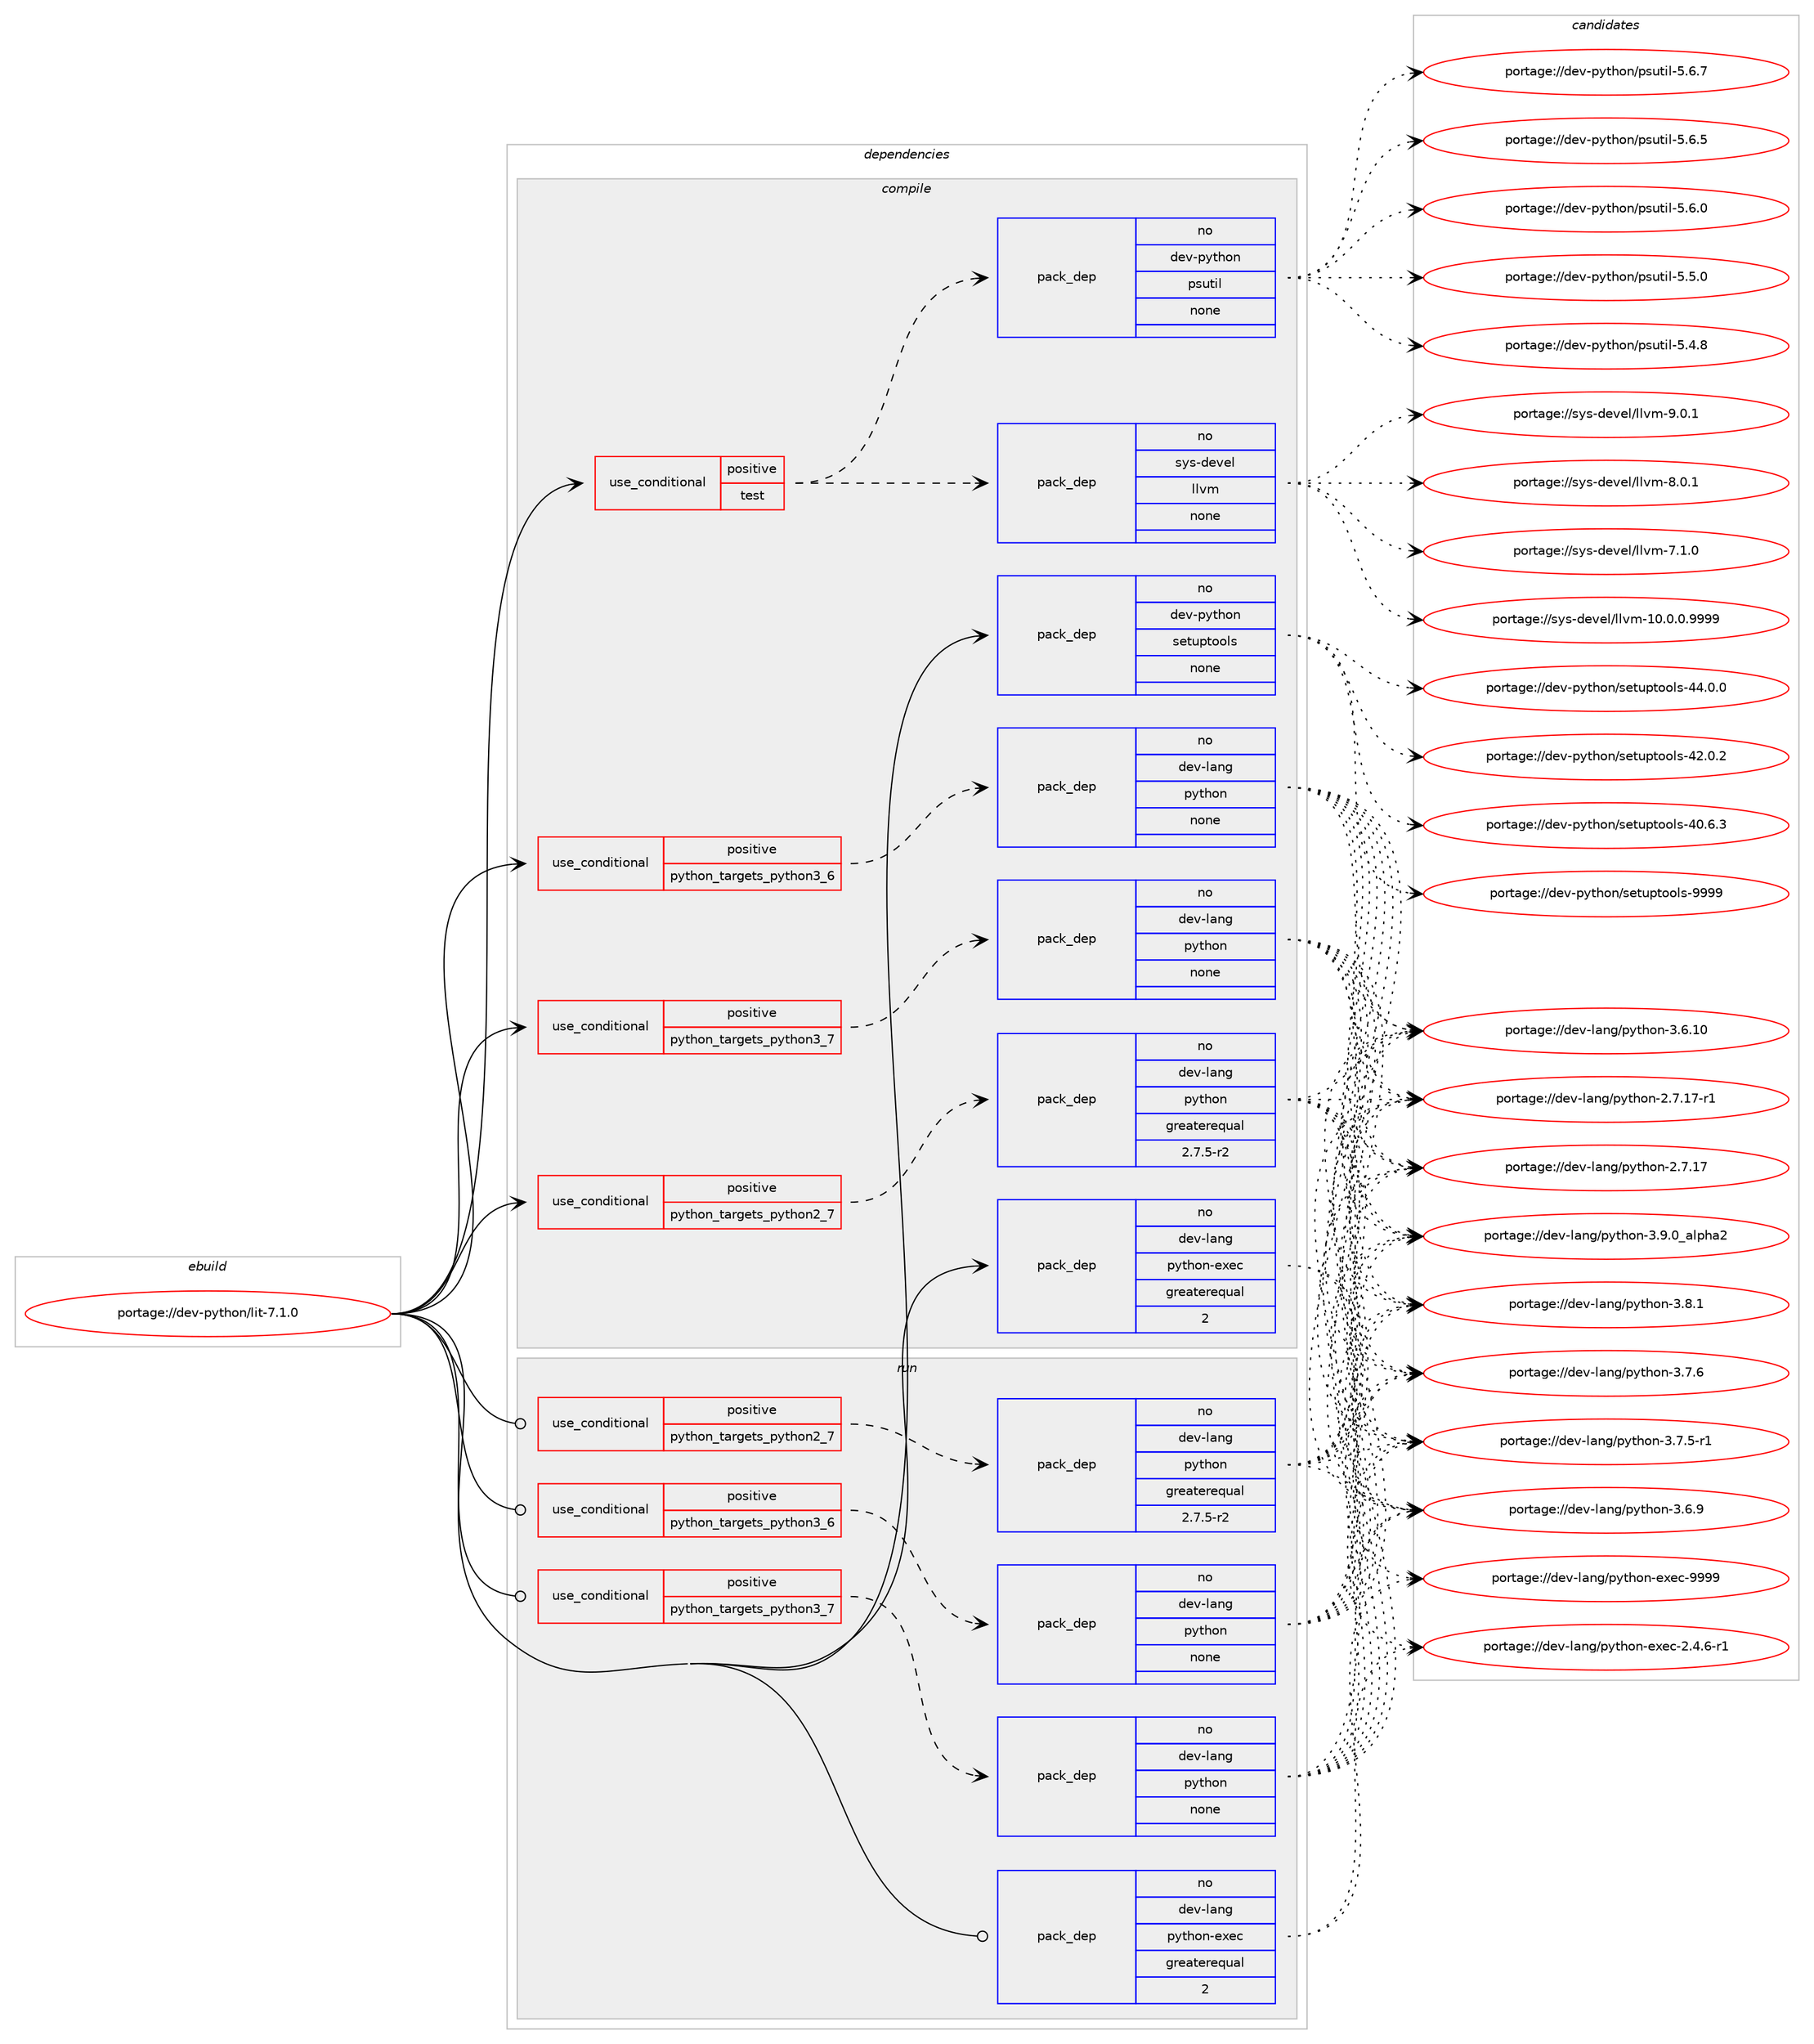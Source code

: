 digraph prolog {

# *************
# Graph options
# *************

newrank=true;
concentrate=true;
compound=true;
graph [rankdir=LR,fontname=Helvetica,fontsize=10,ranksep=1.5];#, ranksep=2.5, nodesep=0.2];
edge  [arrowhead=vee];
node  [fontname=Helvetica,fontsize=10];

# **********
# The ebuild
# **********

subgraph cluster_leftcol {
color=gray;
rank=same;
label=<<i>ebuild</i>>;
id [label="portage://dev-python/lit-7.1.0", color=red, width=4, href="../dev-python/lit-7.1.0.svg"];
}

# ****************
# The dependencies
# ****************

subgraph cluster_midcol {
color=gray;
label=<<i>dependencies</i>>;
subgraph cluster_compile {
fillcolor="#eeeeee";
style=filled;
label=<<i>compile</i>>;
subgraph cond113425 {
dependency452085 [label=<<TABLE BORDER="0" CELLBORDER="1" CELLSPACING="0" CELLPADDING="4"><TR><TD ROWSPAN="3" CELLPADDING="10">use_conditional</TD></TR><TR><TD>positive</TD></TR><TR><TD>python_targets_python2_7</TD></TR></TABLE>>, shape=none, color=red];
subgraph pack333680 {
dependency452086 [label=<<TABLE BORDER="0" CELLBORDER="1" CELLSPACING="0" CELLPADDING="4" WIDTH="220"><TR><TD ROWSPAN="6" CELLPADDING="30">pack_dep</TD></TR><TR><TD WIDTH="110">no</TD></TR><TR><TD>dev-lang</TD></TR><TR><TD>python</TD></TR><TR><TD>greaterequal</TD></TR><TR><TD>2.7.5-r2</TD></TR></TABLE>>, shape=none, color=blue];
}
dependency452085:e -> dependency452086:w [weight=20,style="dashed",arrowhead="vee"];
}
id:e -> dependency452085:w [weight=20,style="solid",arrowhead="vee"];
subgraph cond113426 {
dependency452087 [label=<<TABLE BORDER="0" CELLBORDER="1" CELLSPACING="0" CELLPADDING="4"><TR><TD ROWSPAN="3" CELLPADDING="10">use_conditional</TD></TR><TR><TD>positive</TD></TR><TR><TD>python_targets_python3_6</TD></TR></TABLE>>, shape=none, color=red];
subgraph pack333681 {
dependency452088 [label=<<TABLE BORDER="0" CELLBORDER="1" CELLSPACING="0" CELLPADDING="4" WIDTH="220"><TR><TD ROWSPAN="6" CELLPADDING="30">pack_dep</TD></TR><TR><TD WIDTH="110">no</TD></TR><TR><TD>dev-lang</TD></TR><TR><TD>python</TD></TR><TR><TD>none</TD></TR><TR><TD></TD></TR></TABLE>>, shape=none, color=blue];
}
dependency452087:e -> dependency452088:w [weight=20,style="dashed",arrowhead="vee"];
}
id:e -> dependency452087:w [weight=20,style="solid",arrowhead="vee"];
subgraph cond113427 {
dependency452089 [label=<<TABLE BORDER="0" CELLBORDER="1" CELLSPACING="0" CELLPADDING="4"><TR><TD ROWSPAN="3" CELLPADDING="10">use_conditional</TD></TR><TR><TD>positive</TD></TR><TR><TD>python_targets_python3_7</TD></TR></TABLE>>, shape=none, color=red];
subgraph pack333682 {
dependency452090 [label=<<TABLE BORDER="0" CELLBORDER="1" CELLSPACING="0" CELLPADDING="4" WIDTH="220"><TR><TD ROWSPAN="6" CELLPADDING="30">pack_dep</TD></TR><TR><TD WIDTH="110">no</TD></TR><TR><TD>dev-lang</TD></TR><TR><TD>python</TD></TR><TR><TD>none</TD></TR><TR><TD></TD></TR></TABLE>>, shape=none, color=blue];
}
dependency452089:e -> dependency452090:w [weight=20,style="dashed",arrowhead="vee"];
}
id:e -> dependency452089:w [weight=20,style="solid",arrowhead="vee"];
subgraph cond113428 {
dependency452091 [label=<<TABLE BORDER="0" CELLBORDER="1" CELLSPACING="0" CELLPADDING="4"><TR><TD ROWSPAN="3" CELLPADDING="10">use_conditional</TD></TR><TR><TD>positive</TD></TR><TR><TD>test</TD></TR></TABLE>>, shape=none, color=red];
subgraph pack333683 {
dependency452092 [label=<<TABLE BORDER="0" CELLBORDER="1" CELLSPACING="0" CELLPADDING="4" WIDTH="220"><TR><TD ROWSPAN="6" CELLPADDING="30">pack_dep</TD></TR><TR><TD WIDTH="110">no</TD></TR><TR><TD>dev-python</TD></TR><TR><TD>psutil</TD></TR><TR><TD>none</TD></TR><TR><TD></TD></TR></TABLE>>, shape=none, color=blue];
}
dependency452091:e -> dependency452092:w [weight=20,style="dashed",arrowhead="vee"];
subgraph pack333684 {
dependency452093 [label=<<TABLE BORDER="0" CELLBORDER="1" CELLSPACING="0" CELLPADDING="4" WIDTH="220"><TR><TD ROWSPAN="6" CELLPADDING="30">pack_dep</TD></TR><TR><TD WIDTH="110">no</TD></TR><TR><TD>sys-devel</TD></TR><TR><TD>llvm</TD></TR><TR><TD>none</TD></TR><TR><TD></TD></TR></TABLE>>, shape=none, color=blue];
}
dependency452091:e -> dependency452093:w [weight=20,style="dashed",arrowhead="vee"];
}
id:e -> dependency452091:w [weight=20,style="solid",arrowhead="vee"];
subgraph pack333685 {
dependency452094 [label=<<TABLE BORDER="0" CELLBORDER="1" CELLSPACING="0" CELLPADDING="4" WIDTH="220"><TR><TD ROWSPAN="6" CELLPADDING="30">pack_dep</TD></TR><TR><TD WIDTH="110">no</TD></TR><TR><TD>dev-lang</TD></TR><TR><TD>python-exec</TD></TR><TR><TD>greaterequal</TD></TR><TR><TD>2</TD></TR></TABLE>>, shape=none, color=blue];
}
id:e -> dependency452094:w [weight=20,style="solid",arrowhead="vee"];
subgraph pack333686 {
dependency452095 [label=<<TABLE BORDER="0" CELLBORDER="1" CELLSPACING="0" CELLPADDING="4" WIDTH="220"><TR><TD ROWSPAN="6" CELLPADDING="30">pack_dep</TD></TR><TR><TD WIDTH="110">no</TD></TR><TR><TD>dev-python</TD></TR><TR><TD>setuptools</TD></TR><TR><TD>none</TD></TR><TR><TD></TD></TR></TABLE>>, shape=none, color=blue];
}
id:e -> dependency452095:w [weight=20,style="solid",arrowhead="vee"];
}
subgraph cluster_compileandrun {
fillcolor="#eeeeee";
style=filled;
label=<<i>compile and run</i>>;
}
subgraph cluster_run {
fillcolor="#eeeeee";
style=filled;
label=<<i>run</i>>;
subgraph cond113429 {
dependency452096 [label=<<TABLE BORDER="0" CELLBORDER="1" CELLSPACING="0" CELLPADDING="4"><TR><TD ROWSPAN="3" CELLPADDING="10">use_conditional</TD></TR><TR><TD>positive</TD></TR><TR><TD>python_targets_python2_7</TD></TR></TABLE>>, shape=none, color=red];
subgraph pack333687 {
dependency452097 [label=<<TABLE BORDER="0" CELLBORDER="1" CELLSPACING="0" CELLPADDING="4" WIDTH="220"><TR><TD ROWSPAN="6" CELLPADDING="30">pack_dep</TD></TR><TR><TD WIDTH="110">no</TD></TR><TR><TD>dev-lang</TD></TR><TR><TD>python</TD></TR><TR><TD>greaterequal</TD></TR><TR><TD>2.7.5-r2</TD></TR></TABLE>>, shape=none, color=blue];
}
dependency452096:e -> dependency452097:w [weight=20,style="dashed",arrowhead="vee"];
}
id:e -> dependency452096:w [weight=20,style="solid",arrowhead="odot"];
subgraph cond113430 {
dependency452098 [label=<<TABLE BORDER="0" CELLBORDER="1" CELLSPACING="0" CELLPADDING="4"><TR><TD ROWSPAN="3" CELLPADDING="10">use_conditional</TD></TR><TR><TD>positive</TD></TR><TR><TD>python_targets_python3_6</TD></TR></TABLE>>, shape=none, color=red];
subgraph pack333688 {
dependency452099 [label=<<TABLE BORDER="0" CELLBORDER="1" CELLSPACING="0" CELLPADDING="4" WIDTH="220"><TR><TD ROWSPAN="6" CELLPADDING="30">pack_dep</TD></TR><TR><TD WIDTH="110">no</TD></TR><TR><TD>dev-lang</TD></TR><TR><TD>python</TD></TR><TR><TD>none</TD></TR><TR><TD></TD></TR></TABLE>>, shape=none, color=blue];
}
dependency452098:e -> dependency452099:w [weight=20,style="dashed",arrowhead="vee"];
}
id:e -> dependency452098:w [weight=20,style="solid",arrowhead="odot"];
subgraph cond113431 {
dependency452100 [label=<<TABLE BORDER="0" CELLBORDER="1" CELLSPACING="0" CELLPADDING="4"><TR><TD ROWSPAN="3" CELLPADDING="10">use_conditional</TD></TR><TR><TD>positive</TD></TR><TR><TD>python_targets_python3_7</TD></TR></TABLE>>, shape=none, color=red];
subgraph pack333689 {
dependency452101 [label=<<TABLE BORDER="0" CELLBORDER="1" CELLSPACING="0" CELLPADDING="4" WIDTH="220"><TR><TD ROWSPAN="6" CELLPADDING="30">pack_dep</TD></TR><TR><TD WIDTH="110">no</TD></TR><TR><TD>dev-lang</TD></TR><TR><TD>python</TD></TR><TR><TD>none</TD></TR><TR><TD></TD></TR></TABLE>>, shape=none, color=blue];
}
dependency452100:e -> dependency452101:w [weight=20,style="dashed",arrowhead="vee"];
}
id:e -> dependency452100:w [weight=20,style="solid",arrowhead="odot"];
subgraph pack333690 {
dependency452102 [label=<<TABLE BORDER="0" CELLBORDER="1" CELLSPACING="0" CELLPADDING="4" WIDTH="220"><TR><TD ROWSPAN="6" CELLPADDING="30">pack_dep</TD></TR><TR><TD WIDTH="110">no</TD></TR><TR><TD>dev-lang</TD></TR><TR><TD>python-exec</TD></TR><TR><TD>greaterequal</TD></TR><TR><TD>2</TD></TR></TABLE>>, shape=none, color=blue];
}
id:e -> dependency452102:w [weight=20,style="solid",arrowhead="odot"];
}
}

# **************
# The candidates
# **************

subgraph cluster_choices {
rank=same;
color=gray;
label=<<i>candidates</i>>;

subgraph choice333680 {
color=black;
nodesep=1;
choice10010111845108971101034711212111610411111045514657464895971081121049750 [label="portage://dev-lang/python-3.9.0_alpha2", color=red, width=4,href="../dev-lang/python-3.9.0_alpha2.svg"];
choice100101118451089711010347112121116104111110455146564649 [label="portage://dev-lang/python-3.8.1", color=red, width=4,href="../dev-lang/python-3.8.1.svg"];
choice100101118451089711010347112121116104111110455146554654 [label="portage://dev-lang/python-3.7.6", color=red, width=4,href="../dev-lang/python-3.7.6.svg"];
choice1001011184510897110103471121211161041111104551465546534511449 [label="portage://dev-lang/python-3.7.5-r1", color=red, width=4,href="../dev-lang/python-3.7.5-r1.svg"];
choice100101118451089711010347112121116104111110455146544657 [label="portage://dev-lang/python-3.6.9", color=red, width=4,href="../dev-lang/python-3.6.9.svg"];
choice10010111845108971101034711212111610411111045514654464948 [label="portage://dev-lang/python-3.6.10", color=red, width=4,href="../dev-lang/python-3.6.10.svg"];
choice100101118451089711010347112121116104111110455046554649554511449 [label="portage://dev-lang/python-2.7.17-r1", color=red, width=4,href="../dev-lang/python-2.7.17-r1.svg"];
choice10010111845108971101034711212111610411111045504655464955 [label="portage://dev-lang/python-2.7.17", color=red, width=4,href="../dev-lang/python-2.7.17.svg"];
dependency452086:e -> choice10010111845108971101034711212111610411111045514657464895971081121049750:w [style=dotted,weight="100"];
dependency452086:e -> choice100101118451089711010347112121116104111110455146564649:w [style=dotted,weight="100"];
dependency452086:e -> choice100101118451089711010347112121116104111110455146554654:w [style=dotted,weight="100"];
dependency452086:e -> choice1001011184510897110103471121211161041111104551465546534511449:w [style=dotted,weight="100"];
dependency452086:e -> choice100101118451089711010347112121116104111110455146544657:w [style=dotted,weight="100"];
dependency452086:e -> choice10010111845108971101034711212111610411111045514654464948:w [style=dotted,weight="100"];
dependency452086:e -> choice100101118451089711010347112121116104111110455046554649554511449:w [style=dotted,weight="100"];
dependency452086:e -> choice10010111845108971101034711212111610411111045504655464955:w [style=dotted,weight="100"];
}
subgraph choice333681 {
color=black;
nodesep=1;
choice10010111845108971101034711212111610411111045514657464895971081121049750 [label="portage://dev-lang/python-3.9.0_alpha2", color=red, width=4,href="../dev-lang/python-3.9.0_alpha2.svg"];
choice100101118451089711010347112121116104111110455146564649 [label="portage://dev-lang/python-3.8.1", color=red, width=4,href="../dev-lang/python-3.8.1.svg"];
choice100101118451089711010347112121116104111110455146554654 [label="portage://dev-lang/python-3.7.6", color=red, width=4,href="../dev-lang/python-3.7.6.svg"];
choice1001011184510897110103471121211161041111104551465546534511449 [label="portage://dev-lang/python-3.7.5-r1", color=red, width=4,href="../dev-lang/python-3.7.5-r1.svg"];
choice100101118451089711010347112121116104111110455146544657 [label="portage://dev-lang/python-3.6.9", color=red, width=4,href="../dev-lang/python-3.6.9.svg"];
choice10010111845108971101034711212111610411111045514654464948 [label="portage://dev-lang/python-3.6.10", color=red, width=4,href="../dev-lang/python-3.6.10.svg"];
choice100101118451089711010347112121116104111110455046554649554511449 [label="portage://dev-lang/python-2.7.17-r1", color=red, width=4,href="../dev-lang/python-2.7.17-r1.svg"];
choice10010111845108971101034711212111610411111045504655464955 [label="portage://dev-lang/python-2.7.17", color=red, width=4,href="../dev-lang/python-2.7.17.svg"];
dependency452088:e -> choice10010111845108971101034711212111610411111045514657464895971081121049750:w [style=dotted,weight="100"];
dependency452088:e -> choice100101118451089711010347112121116104111110455146564649:w [style=dotted,weight="100"];
dependency452088:e -> choice100101118451089711010347112121116104111110455146554654:w [style=dotted,weight="100"];
dependency452088:e -> choice1001011184510897110103471121211161041111104551465546534511449:w [style=dotted,weight="100"];
dependency452088:e -> choice100101118451089711010347112121116104111110455146544657:w [style=dotted,weight="100"];
dependency452088:e -> choice10010111845108971101034711212111610411111045514654464948:w [style=dotted,weight="100"];
dependency452088:e -> choice100101118451089711010347112121116104111110455046554649554511449:w [style=dotted,weight="100"];
dependency452088:e -> choice10010111845108971101034711212111610411111045504655464955:w [style=dotted,weight="100"];
}
subgraph choice333682 {
color=black;
nodesep=1;
choice10010111845108971101034711212111610411111045514657464895971081121049750 [label="portage://dev-lang/python-3.9.0_alpha2", color=red, width=4,href="../dev-lang/python-3.9.0_alpha2.svg"];
choice100101118451089711010347112121116104111110455146564649 [label="portage://dev-lang/python-3.8.1", color=red, width=4,href="../dev-lang/python-3.8.1.svg"];
choice100101118451089711010347112121116104111110455146554654 [label="portage://dev-lang/python-3.7.6", color=red, width=4,href="../dev-lang/python-3.7.6.svg"];
choice1001011184510897110103471121211161041111104551465546534511449 [label="portage://dev-lang/python-3.7.5-r1", color=red, width=4,href="../dev-lang/python-3.7.5-r1.svg"];
choice100101118451089711010347112121116104111110455146544657 [label="portage://dev-lang/python-3.6.9", color=red, width=4,href="../dev-lang/python-3.6.9.svg"];
choice10010111845108971101034711212111610411111045514654464948 [label="portage://dev-lang/python-3.6.10", color=red, width=4,href="../dev-lang/python-3.6.10.svg"];
choice100101118451089711010347112121116104111110455046554649554511449 [label="portage://dev-lang/python-2.7.17-r1", color=red, width=4,href="../dev-lang/python-2.7.17-r1.svg"];
choice10010111845108971101034711212111610411111045504655464955 [label="portage://dev-lang/python-2.7.17", color=red, width=4,href="../dev-lang/python-2.7.17.svg"];
dependency452090:e -> choice10010111845108971101034711212111610411111045514657464895971081121049750:w [style=dotted,weight="100"];
dependency452090:e -> choice100101118451089711010347112121116104111110455146564649:w [style=dotted,weight="100"];
dependency452090:e -> choice100101118451089711010347112121116104111110455146554654:w [style=dotted,weight="100"];
dependency452090:e -> choice1001011184510897110103471121211161041111104551465546534511449:w [style=dotted,weight="100"];
dependency452090:e -> choice100101118451089711010347112121116104111110455146544657:w [style=dotted,weight="100"];
dependency452090:e -> choice10010111845108971101034711212111610411111045514654464948:w [style=dotted,weight="100"];
dependency452090:e -> choice100101118451089711010347112121116104111110455046554649554511449:w [style=dotted,weight="100"];
dependency452090:e -> choice10010111845108971101034711212111610411111045504655464955:w [style=dotted,weight="100"];
}
subgraph choice333683 {
color=black;
nodesep=1;
choice1001011184511212111610411111047112115117116105108455346544655 [label="portage://dev-python/psutil-5.6.7", color=red, width=4,href="../dev-python/psutil-5.6.7.svg"];
choice1001011184511212111610411111047112115117116105108455346544653 [label="portage://dev-python/psutil-5.6.5", color=red, width=4,href="../dev-python/psutil-5.6.5.svg"];
choice1001011184511212111610411111047112115117116105108455346544648 [label="portage://dev-python/psutil-5.6.0", color=red, width=4,href="../dev-python/psutil-5.6.0.svg"];
choice1001011184511212111610411111047112115117116105108455346534648 [label="portage://dev-python/psutil-5.5.0", color=red, width=4,href="../dev-python/psutil-5.5.0.svg"];
choice1001011184511212111610411111047112115117116105108455346524656 [label="portage://dev-python/psutil-5.4.8", color=red, width=4,href="../dev-python/psutil-5.4.8.svg"];
dependency452092:e -> choice1001011184511212111610411111047112115117116105108455346544655:w [style=dotted,weight="100"];
dependency452092:e -> choice1001011184511212111610411111047112115117116105108455346544653:w [style=dotted,weight="100"];
dependency452092:e -> choice1001011184511212111610411111047112115117116105108455346544648:w [style=dotted,weight="100"];
dependency452092:e -> choice1001011184511212111610411111047112115117116105108455346534648:w [style=dotted,weight="100"];
dependency452092:e -> choice1001011184511212111610411111047112115117116105108455346524656:w [style=dotted,weight="100"];
}
subgraph choice333684 {
color=black;
nodesep=1;
choice1151211154510010111810110847108108118109455746484649 [label="portage://sys-devel/llvm-9.0.1", color=red, width=4,href="../sys-devel/llvm-9.0.1.svg"];
choice1151211154510010111810110847108108118109455646484649 [label="portage://sys-devel/llvm-8.0.1", color=red, width=4,href="../sys-devel/llvm-8.0.1.svg"];
choice1151211154510010111810110847108108118109455546494648 [label="portage://sys-devel/llvm-7.1.0", color=red, width=4,href="../sys-devel/llvm-7.1.0.svg"];
choice1151211154510010111810110847108108118109454948464846484657575757 [label="portage://sys-devel/llvm-10.0.0.9999", color=red, width=4,href="../sys-devel/llvm-10.0.0.9999.svg"];
dependency452093:e -> choice1151211154510010111810110847108108118109455746484649:w [style=dotted,weight="100"];
dependency452093:e -> choice1151211154510010111810110847108108118109455646484649:w [style=dotted,weight="100"];
dependency452093:e -> choice1151211154510010111810110847108108118109455546494648:w [style=dotted,weight="100"];
dependency452093:e -> choice1151211154510010111810110847108108118109454948464846484657575757:w [style=dotted,weight="100"];
}
subgraph choice333685 {
color=black;
nodesep=1;
choice10010111845108971101034711212111610411111045101120101994557575757 [label="portage://dev-lang/python-exec-9999", color=red, width=4,href="../dev-lang/python-exec-9999.svg"];
choice10010111845108971101034711212111610411111045101120101994550465246544511449 [label="portage://dev-lang/python-exec-2.4.6-r1", color=red, width=4,href="../dev-lang/python-exec-2.4.6-r1.svg"];
dependency452094:e -> choice10010111845108971101034711212111610411111045101120101994557575757:w [style=dotted,weight="100"];
dependency452094:e -> choice10010111845108971101034711212111610411111045101120101994550465246544511449:w [style=dotted,weight="100"];
}
subgraph choice333686 {
color=black;
nodesep=1;
choice10010111845112121116104111110471151011161171121161111111081154557575757 [label="portage://dev-python/setuptools-9999", color=red, width=4,href="../dev-python/setuptools-9999.svg"];
choice100101118451121211161041111104711510111611711211611111110811545525246484648 [label="portage://dev-python/setuptools-44.0.0", color=red, width=4,href="../dev-python/setuptools-44.0.0.svg"];
choice100101118451121211161041111104711510111611711211611111110811545525046484650 [label="portage://dev-python/setuptools-42.0.2", color=red, width=4,href="../dev-python/setuptools-42.0.2.svg"];
choice100101118451121211161041111104711510111611711211611111110811545524846544651 [label="portage://dev-python/setuptools-40.6.3", color=red, width=4,href="../dev-python/setuptools-40.6.3.svg"];
dependency452095:e -> choice10010111845112121116104111110471151011161171121161111111081154557575757:w [style=dotted,weight="100"];
dependency452095:e -> choice100101118451121211161041111104711510111611711211611111110811545525246484648:w [style=dotted,weight="100"];
dependency452095:e -> choice100101118451121211161041111104711510111611711211611111110811545525046484650:w [style=dotted,weight="100"];
dependency452095:e -> choice100101118451121211161041111104711510111611711211611111110811545524846544651:w [style=dotted,weight="100"];
}
subgraph choice333687 {
color=black;
nodesep=1;
choice10010111845108971101034711212111610411111045514657464895971081121049750 [label="portage://dev-lang/python-3.9.0_alpha2", color=red, width=4,href="../dev-lang/python-3.9.0_alpha2.svg"];
choice100101118451089711010347112121116104111110455146564649 [label="portage://dev-lang/python-3.8.1", color=red, width=4,href="../dev-lang/python-3.8.1.svg"];
choice100101118451089711010347112121116104111110455146554654 [label="portage://dev-lang/python-3.7.6", color=red, width=4,href="../dev-lang/python-3.7.6.svg"];
choice1001011184510897110103471121211161041111104551465546534511449 [label="portage://dev-lang/python-3.7.5-r1", color=red, width=4,href="../dev-lang/python-3.7.5-r1.svg"];
choice100101118451089711010347112121116104111110455146544657 [label="portage://dev-lang/python-3.6.9", color=red, width=4,href="../dev-lang/python-3.6.9.svg"];
choice10010111845108971101034711212111610411111045514654464948 [label="portage://dev-lang/python-3.6.10", color=red, width=4,href="../dev-lang/python-3.6.10.svg"];
choice100101118451089711010347112121116104111110455046554649554511449 [label="portage://dev-lang/python-2.7.17-r1", color=red, width=4,href="../dev-lang/python-2.7.17-r1.svg"];
choice10010111845108971101034711212111610411111045504655464955 [label="portage://dev-lang/python-2.7.17", color=red, width=4,href="../dev-lang/python-2.7.17.svg"];
dependency452097:e -> choice10010111845108971101034711212111610411111045514657464895971081121049750:w [style=dotted,weight="100"];
dependency452097:e -> choice100101118451089711010347112121116104111110455146564649:w [style=dotted,weight="100"];
dependency452097:e -> choice100101118451089711010347112121116104111110455146554654:w [style=dotted,weight="100"];
dependency452097:e -> choice1001011184510897110103471121211161041111104551465546534511449:w [style=dotted,weight="100"];
dependency452097:e -> choice100101118451089711010347112121116104111110455146544657:w [style=dotted,weight="100"];
dependency452097:e -> choice10010111845108971101034711212111610411111045514654464948:w [style=dotted,weight="100"];
dependency452097:e -> choice100101118451089711010347112121116104111110455046554649554511449:w [style=dotted,weight="100"];
dependency452097:e -> choice10010111845108971101034711212111610411111045504655464955:w [style=dotted,weight="100"];
}
subgraph choice333688 {
color=black;
nodesep=1;
choice10010111845108971101034711212111610411111045514657464895971081121049750 [label="portage://dev-lang/python-3.9.0_alpha2", color=red, width=4,href="../dev-lang/python-3.9.0_alpha2.svg"];
choice100101118451089711010347112121116104111110455146564649 [label="portage://dev-lang/python-3.8.1", color=red, width=4,href="../dev-lang/python-3.8.1.svg"];
choice100101118451089711010347112121116104111110455146554654 [label="portage://dev-lang/python-3.7.6", color=red, width=4,href="../dev-lang/python-3.7.6.svg"];
choice1001011184510897110103471121211161041111104551465546534511449 [label="portage://dev-lang/python-3.7.5-r1", color=red, width=4,href="../dev-lang/python-3.7.5-r1.svg"];
choice100101118451089711010347112121116104111110455146544657 [label="portage://dev-lang/python-3.6.9", color=red, width=4,href="../dev-lang/python-3.6.9.svg"];
choice10010111845108971101034711212111610411111045514654464948 [label="portage://dev-lang/python-3.6.10", color=red, width=4,href="../dev-lang/python-3.6.10.svg"];
choice100101118451089711010347112121116104111110455046554649554511449 [label="portage://dev-lang/python-2.7.17-r1", color=red, width=4,href="../dev-lang/python-2.7.17-r1.svg"];
choice10010111845108971101034711212111610411111045504655464955 [label="portage://dev-lang/python-2.7.17", color=red, width=4,href="../dev-lang/python-2.7.17.svg"];
dependency452099:e -> choice10010111845108971101034711212111610411111045514657464895971081121049750:w [style=dotted,weight="100"];
dependency452099:e -> choice100101118451089711010347112121116104111110455146564649:w [style=dotted,weight="100"];
dependency452099:e -> choice100101118451089711010347112121116104111110455146554654:w [style=dotted,weight="100"];
dependency452099:e -> choice1001011184510897110103471121211161041111104551465546534511449:w [style=dotted,weight="100"];
dependency452099:e -> choice100101118451089711010347112121116104111110455146544657:w [style=dotted,weight="100"];
dependency452099:e -> choice10010111845108971101034711212111610411111045514654464948:w [style=dotted,weight="100"];
dependency452099:e -> choice100101118451089711010347112121116104111110455046554649554511449:w [style=dotted,weight="100"];
dependency452099:e -> choice10010111845108971101034711212111610411111045504655464955:w [style=dotted,weight="100"];
}
subgraph choice333689 {
color=black;
nodesep=1;
choice10010111845108971101034711212111610411111045514657464895971081121049750 [label="portage://dev-lang/python-3.9.0_alpha2", color=red, width=4,href="../dev-lang/python-3.9.0_alpha2.svg"];
choice100101118451089711010347112121116104111110455146564649 [label="portage://dev-lang/python-3.8.1", color=red, width=4,href="../dev-lang/python-3.8.1.svg"];
choice100101118451089711010347112121116104111110455146554654 [label="portage://dev-lang/python-3.7.6", color=red, width=4,href="../dev-lang/python-3.7.6.svg"];
choice1001011184510897110103471121211161041111104551465546534511449 [label="portage://dev-lang/python-3.7.5-r1", color=red, width=4,href="../dev-lang/python-3.7.5-r1.svg"];
choice100101118451089711010347112121116104111110455146544657 [label="portage://dev-lang/python-3.6.9", color=red, width=4,href="../dev-lang/python-3.6.9.svg"];
choice10010111845108971101034711212111610411111045514654464948 [label="portage://dev-lang/python-3.6.10", color=red, width=4,href="../dev-lang/python-3.6.10.svg"];
choice100101118451089711010347112121116104111110455046554649554511449 [label="portage://dev-lang/python-2.7.17-r1", color=red, width=4,href="../dev-lang/python-2.7.17-r1.svg"];
choice10010111845108971101034711212111610411111045504655464955 [label="portage://dev-lang/python-2.7.17", color=red, width=4,href="../dev-lang/python-2.7.17.svg"];
dependency452101:e -> choice10010111845108971101034711212111610411111045514657464895971081121049750:w [style=dotted,weight="100"];
dependency452101:e -> choice100101118451089711010347112121116104111110455146564649:w [style=dotted,weight="100"];
dependency452101:e -> choice100101118451089711010347112121116104111110455146554654:w [style=dotted,weight="100"];
dependency452101:e -> choice1001011184510897110103471121211161041111104551465546534511449:w [style=dotted,weight="100"];
dependency452101:e -> choice100101118451089711010347112121116104111110455146544657:w [style=dotted,weight="100"];
dependency452101:e -> choice10010111845108971101034711212111610411111045514654464948:w [style=dotted,weight="100"];
dependency452101:e -> choice100101118451089711010347112121116104111110455046554649554511449:w [style=dotted,weight="100"];
dependency452101:e -> choice10010111845108971101034711212111610411111045504655464955:w [style=dotted,weight="100"];
}
subgraph choice333690 {
color=black;
nodesep=1;
choice10010111845108971101034711212111610411111045101120101994557575757 [label="portage://dev-lang/python-exec-9999", color=red, width=4,href="../dev-lang/python-exec-9999.svg"];
choice10010111845108971101034711212111610411111045101120101994550465246544511449 [label="portage://dev-lang/python-exec-2.4.6-r1", color=red, width=4,href="../dev-lang/python-exec-2.4.6-r1.svg"];
dependency452102:e -> choice10010111845108971101034711212111610411111045101120101994557575757:w [style=dotted,weight="100"];
dependency452102:e -> choice10010111845108971101034711212111610411111045101120101994550465246544511449:w [style=dotted,weight="100"];
}
}

}

